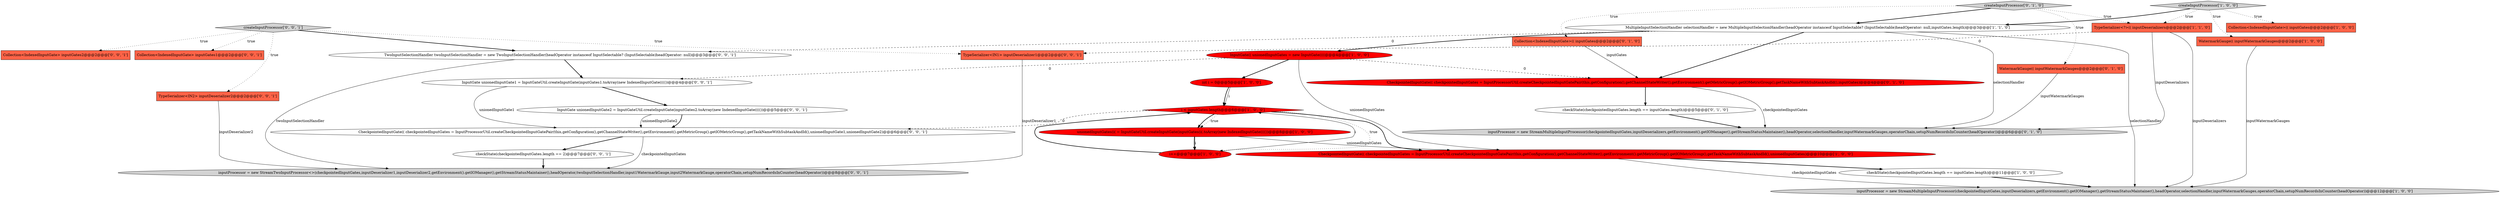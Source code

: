 digraph {
3 [style = filled, label = "WatermarkGauge(( inputWatermarkGauges@@@2@@@['1', '0', '0']", fillcolor = tomato, shape = box image = "AAA0AAABBB1BBB"];
8 [style = filled, label = "int i = 0@@@5@@@['1', '0', '0']", fillcolor = red, shape = ellipse image = "AAA1AAABBB1BBB"];
11 [style = filled, label = "Collection<IndexedInputGate>(( inputGates@@@2@@@['1', '0', '0']", fillcolor = tomato, shape = box image = "AAA0AAABBB1BBB"];
2 [style = filled, label = "MultipleInputSelectionHandler selectionHandler = new MultipleInputSelectionHandler(headOperator instanceof InputSelectable? (InputSelectable)headOperator: null,inputGates.length)@@@3@@@['1', '1', '0']", fillcolor = white, shape = ellipse image = "AAA0AAABBB1BBB"];
16 [style = filled, label = "checkState(checkpointedInputGates.length == inputGates.length)@@@5@@@['0', '1', '0']", fillcolor = white, shape = ellipse image = "AAA0AAABBB2BBB"];
6 [style = filled, label = "InputGate(( unionedInputGates = new InputGate((((@@@4@@@['1', '0', '0']", fillcolor = red, shape = ellipse image = "AAA1AAABBB1BBB"];
28 [style = filled, label = "createInputProcessor['0', '0', '1']", fillcolor = lightgray, shape = diamond image = "AAA0AAABBB3BBB"];
5 [style = filled, label = "createInputProcessor['1', '0', '0']", fillcolor = lightgray, shape = diamond image = "AAA0AAABBB1BBB"];
4 [style = filled, label = "i++@@@7@@@['1', '0', '0']", fillcolor = red, shape = ellipse image = "AAA1AAABBB1BBB"];
22 [style = filled, label = "TwoInputSelectionHandler twoInputSelectionHandler = new TwoInputSelectionHandler(headOperator instanceof InputSelectable? (InputSelectable)headOperator: null)@@@3@@@['0', '0', '1']", fillcolor = white, shape = ellipse image = "AAA0AAABBB3BBB"];
12 [style = filled, label = "TypeSerializer<?>(( inputDeserializers@@@2@@@['1', '1', '0']", fillcolor = tomato, shape = box image = "AAA0AAABBB1BBB"];
19 [style = filled, label = "checkState(checkpointedInputGates.length == 2)@@@7@@@['0', '0', '1']", fillcolor = white, shape = ellipse image = "AAA0AAABBB3BBB"];
20 [style = filled, label = "Collection<IndexedInputGate> inputGates1@@@2@@@['0', '0', '1']", fillcolor = tomato, shape = box image = "AAA0AAABBB3BBB"];
0 [style = filled, label = "checkState(checkpointedInputGates.length == inputGates.length)@@@11@@@['1', '0', '0']", fillcolor = white, shape = ellipse image = "AAA0AAABBB1BBB"];
1 [style = filled, label = "unionedInputGates(i( = InputGateUtil.createInputGate(inputGates(i(.toArray(new IndexedInputGate(((())@@@8@@@['1', '0', '0']", fillcolor = red, shape = ellipse image = "AAA1AAABBB1BBB"];
14 [style = filled, label = "createInputProcessor['0', '1', '0']", fillcolor = lightgray, shape = diamond image = "AAA0AAABBB2BBB"];
21 [style = filled, label = "Collection<IndexedInputGate> inputGates2@@@2@@@['0', '0', '1']", fillcolor = tomato, shape = box image = "AAA0AAABBB3BBB"];
9 [style = filled, label = "i < inputGates.length@@@6@@@['1', '0', '0']", fillcolor = red, shape = diamond image = "AAA1AAABBB1BBB"];
10 [style = filled, label = "CheckpointedInputGate(( checkpointedInputGates = InputProcessorUtil.createCheckpointedInputGatePair(this,getConfiguration(),getChannelStateWriter(),getEnvironment().getMetricGroup().getIOMetricGroup(),getTaskNameWithSubtaskAndId(),unionedInputGates)@@@10@@@['1', '0', '0']", fillcolor = red, shape = ellipse image = "AAA1AAABBB1BBB"];
15 [style = filled, label = "WatermarkGauge(( inputWatermarkGauges@@@2@@@['0', '1', '0']", fillcolor = tomato, shape = box image = "AAA0AAABBB2BBB"];
18 [style = filled, label = "CheckpointedInputGate(( checkpointedInputGates = InputProcessorUtil.createCheckpointedInputGatePair(this,getConfiguration(),getChannelStateWriter(),getEnvironment().getMetricGroup().getIOMetricGroup(),getTaskNameWithSubtaskAndId(),inputGates)@@@4@@@['0', '1', '0']", fillcolor = red, shape = ellipse image = "AAA1AAABBB2BBB"];
24 [style = filled, label = "InputGate unionedInputGate1 = InputGateUtil.createInputGate(inputGates1.toArray(new IndexedInputGate(((())@@@4@@@['0', '0', '1']", fillcolor = white, shape = ellipse image = "AAA0AAABBB3BBB"];
25 [style = filled, label = "InputGate unionedInputGate2 = InputGateUtil.createInputGate(inputGates2.toArray(new IndexedInputGate(((())@@@5@@@['0', '0', '1']", fillcolor = white, shape = ellipse image = "AAA0AAABBB3BBB"];
7 [style = filled, label = "inputProcessor = new StreamMultipleInputProcessor(checkpointedInputGates,inputDeserializers,getEnvironment().getIOManager(),getStreamStatusMaintainer(),headOperator,selectionHandler,inputWatermarkGauges,operatorChain,setupNumRecordsInCounter(headOperator))@@@12@@@['1', '0', '0']", fillcolor = lightgray, shape = ellipse image = "AAA0AAABBB1BBB"];
13 [style = filled, label = "Collection<IndexedInputGate>(( inputGates@@@2@@@['0', '1', '0']", fillcolor = tomato, shape = box image = "AAA0AAABBB2BBB"];
17 [style = filled, label = "inputProcessor = new StreamMultipleInputProcessor(checkpointedInputGates,inputDeserializers,getEnvironment().getIOManager(),getStreamStatusMaintainer(),headOperator,selectionHandler,inputWatermarkGauges,operatorChain,setupNumRecordsInCounter(headOperator))@@@6@@@['0', '1', '0']", fillcolor = lightgray, shape = ellipse image = "AAA0AAABBB2BBB"];
23 [style = filled, label = "TypeSerializer<IN2> inputDeserializer2@@@2@@@['0', '0', '1']", fillcolor = tomato, shape = box image = "AAA0AAABBB3BBB"];
29 [style = filled, label = "inputProcessor = new StreamTwoInputProcessor<>(checkpointedInputGates,inputDeserializer1,inputDeserializer2,getEnvironment().getIOManager(),getStreamStatusMaintainer(),headOperator,twoInputSelectionHandler,input1WatermarkGauge,input2WatermarkGauge,operatorChain,setupNumRecordsInCounter(headOperator))@@@8@@@['0', '0', '1']", fillcolor = lightgray, shape = ellipse image = "AAA0AAABBB3BBB"];
26 [style = filled, label = "TypeSerializer<IN1> inputDeserializer1@@@2@@@['0', '0', '1']", fillcolor = tomato, shape = box image = "AAA0AAABBB3BBB"];
27 [style = filled, label = "CheckpointedInputGate(( checkpointedInputGates = InputProcessorUtil.createCheckpointedInputGatePair(this,getConfiguration(),getChannelStateWriter(),getEnvironment().getMetricGroup().getIOMetricGroup(),getTaskNameWithSubtaskAndId(),unionedInputGate1,unionedInputGate2)@@@6@@@['0', '0', '1']", fillcolor = white, shape = ellipse image = "AAA0AAABBB3BBB"];
4->9 [style = bold, label=""];
18->17 [style = solid, label="checkpointedInputGates"];
4->9 [style = solid, label="i"];
23->29 [style = solid, label="inputDeserializer2"];
22->29 [style = solid, label="twoInputSelectionHandler"];
1->4 [style = bold, label=""];
26->29 [style = solid, label="inputDeserializer1"];
13->18 [style = solid, label="inputGates"];
14->12 [style = dotted, label="true"];
15->17 [style = solid, label="inputWatermarkGauges"];
28->21 [style = dotted, label="true"];
28->22 [style = bold, label=""];
2->6 [style = bold, label=""];
28->20 [style = dotted, label="true"];
19->29 [style = bold, label=""];
9->27 [style = dashed, label="0"];
2->18 [style = bold, label=""];
16->17 [style = bold, label=""];
1->4 [style = solid, label="i"];
9->10 [style = bold, label=""];
5->12 [style = dotted, label="true"];
5->3 [style = dotted, label="true"];
8->9 [style = solid, label="i"];
6->10 [style = solid, label="unionedInputGates"];
12->7 [style = solid, label="inputDeserializers"];
14->13 [style = dotted, label="true"];
12->17 [style = solid, label="inputDeserializers"];
0->7 [style = bold, label=""];
6->18 [style = dashed, label="0"];
12->26 [style = dashed, label="0"];
25->27 [style = bold, label=""];
24->27 [style = solid, label="unionedInputGate1"];
14->15 [style = dotted, label="true"];
5->2 [style = bold, label=""];
5->11 [style = dotted, label="true"];
25->27 [style = solid, label="unionedInputGate2"];
27->29 [style = solid, label="checkpointedInputGates"];
24->25 [style = bold, label=""];
6->24 [style = dashed, label="0"];
28->26 [style = dotted, label="true"];
10->0 [style = bold, label=""];
6->8 [style = bold, label=""];
8->9 [style = bold, label=""];
9->1 [style = dotted, label="true"];
9->4 [style = dotted, label="true"];
28->23 [style = dotted, label="true"];
14->2 [style = bold, label=""];
27->19 [style = bold, label=""];
2->17 [style = solid, label="selectionHandler"];
22->24 [style = bold, label=""];
9->1 [style = bold, label=""];
2->7 [style = solid, label="selectionHandler"];
10->7 [style = solid, label="checkpointedInputGates"];
2->22 [style = dashed, label="0"];
1->10 [style = solid, label="unionedInputGates"];
3->7 [style = solid, label="inputWatermarkGauges"];
18->16 [style = bold, label=""];
}
